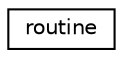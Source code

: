 digraph "Graphical Class Hierarchy"
{
 // LATEX_PDF_SIZE
  edge [fontname="Helvetica",fontsize="10",labelfontname="Helvetica",labelfontsize="10"];
  node [fontname="Helvetica",fontsize="10",shape=record];
  rankdir="LR";
  Node0 [label="routine",height=0.2,width=0.4,color="black", fillcolor="white", style="filled",URL="$structroutine.html",tooltip=" "];
}
